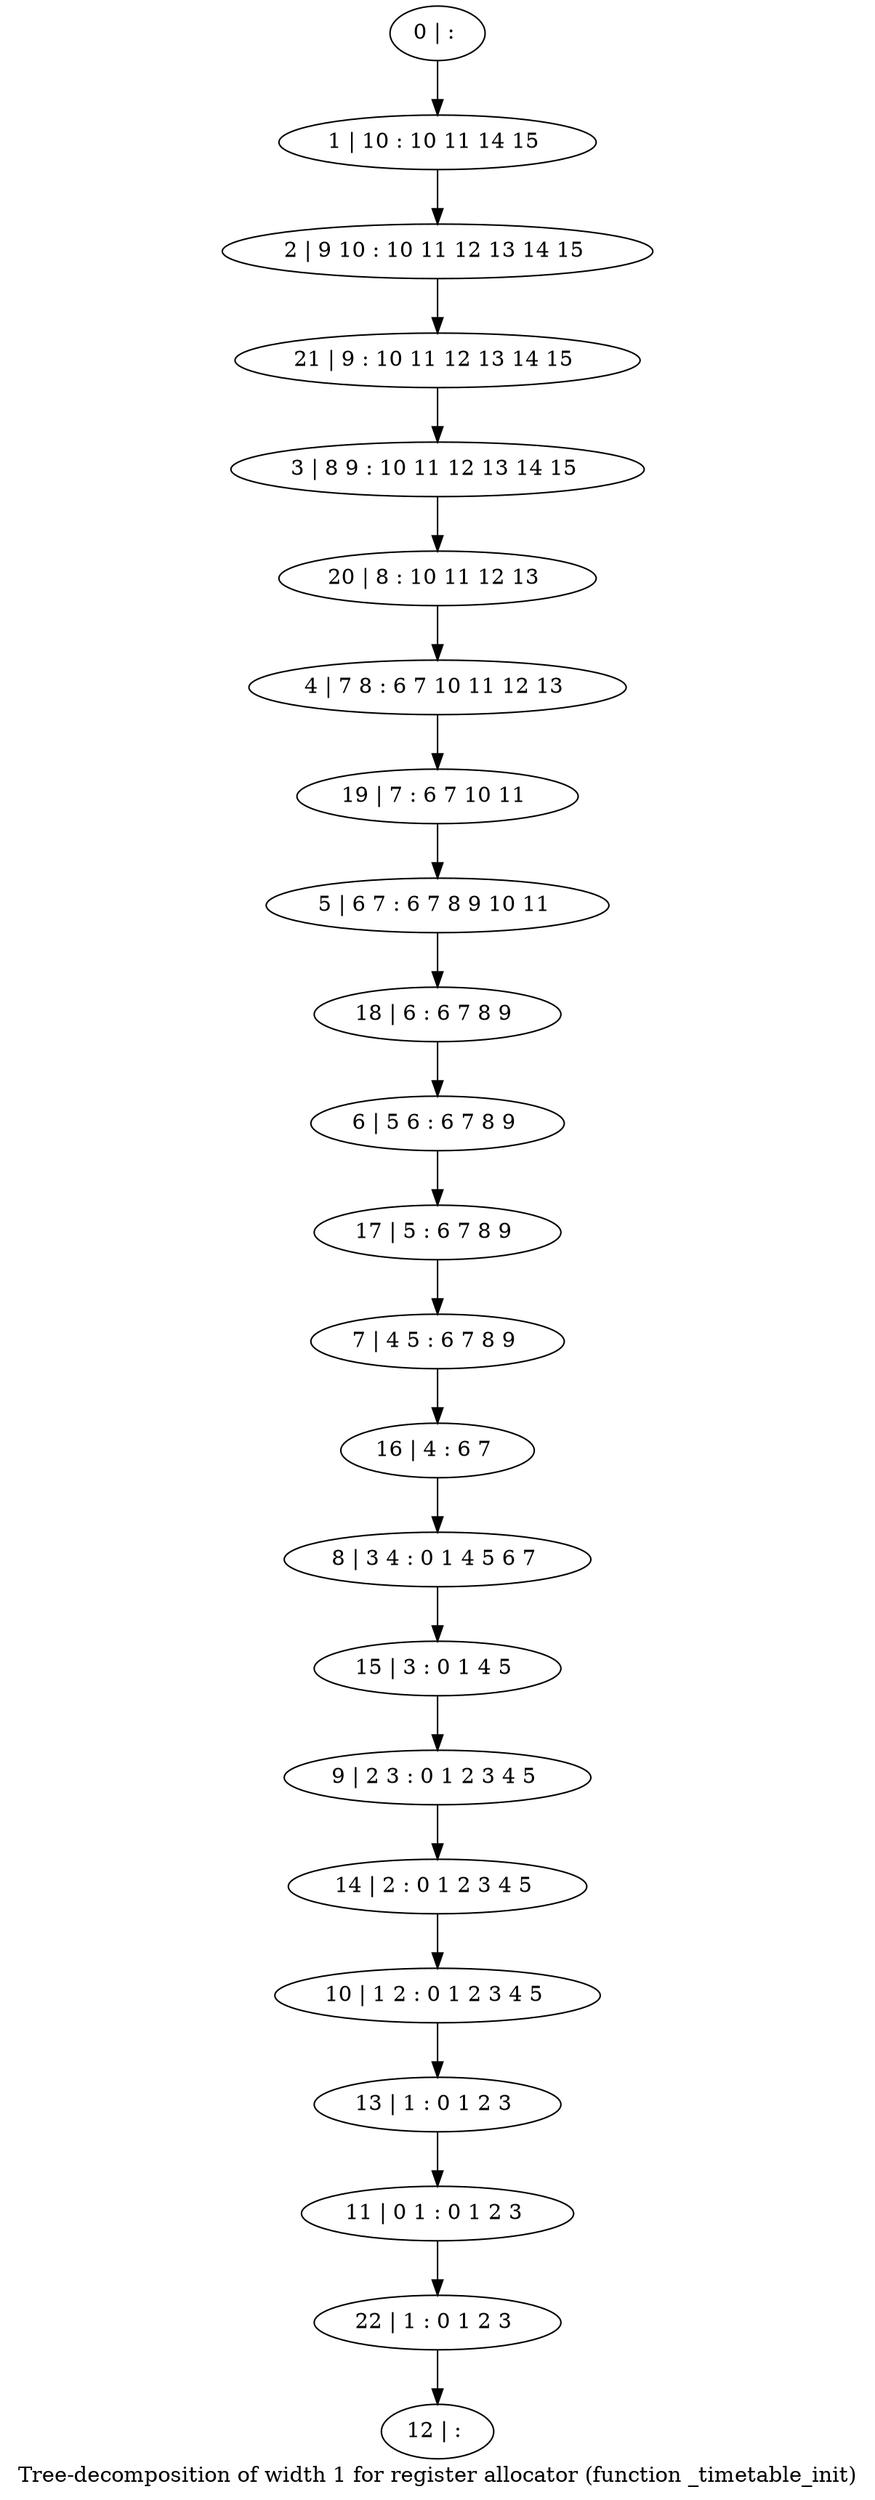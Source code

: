 digraph G {
graph [label="Tree-decomposition of width 1 for register allocator (function _timetable_init)"]
0[label="0 | : "];
1[label="1 | 10 : 10 11 14 15 "];
2[label="2 | 9 10 : 10 11 12 13 14 15 "];
3[label="3 | 8 9 : 10 11 12 13 14 15 "];
4[label="4 | 7 8 : 6 7 10 11 12 13 "];
5[label="5 | 6 7 : 6 7 8 9 10 11 "];
6[label="6 | 5 6 : 6 7 8 9 "];
7[label="7 | 4 5 : 6 7 8 9 "];
8[label="8 | 3 4 : 0 1 4 5 6 7 "];
9[label="9 | 2 3 : 0 1 2 3 4 5 "];
10[label="10 | 1 2 : 0 1 2 3 4 5 "];
11[label="11 | 0 1 : 0 1 2 3 "];
12[label="12 | : "];
13[label="13 | 1 : 0 1 2 3 "];
14[label="14 | 2 : 0 1 2 3 4 5 "];
15[label="15 | 3 : 0 1 4 5 "];
16[label="16 | 4 : 6 7 "];
17[label="17 | 5 : 6 7 8 9 "];
18[label="18 | 6 : 6 7 8 9 "];
19[label="19 | 7 : 6 7 10 11 "];
20[label="20 | 8 : 10 11 12 13 "];
21[label="21 | 9 : 10 11 12 13 14 15 "];
22[label="22 | 1 : 0 1 2 3 "];
0->1 ;
1->2 ;
13->11 ;
10->13 ;
14->10 ;
9->14 ;
15->9 ;
8->15 ;
16->8 ;
7->16 ;
17->7 ;
6->17 ;
18->6 ;
5->18 ;
19->5 ;
4->19 ;
20->4 ;
3->20 ;
21->3 ;
2->21 ;
22->12 ;
11->22 ;
}
